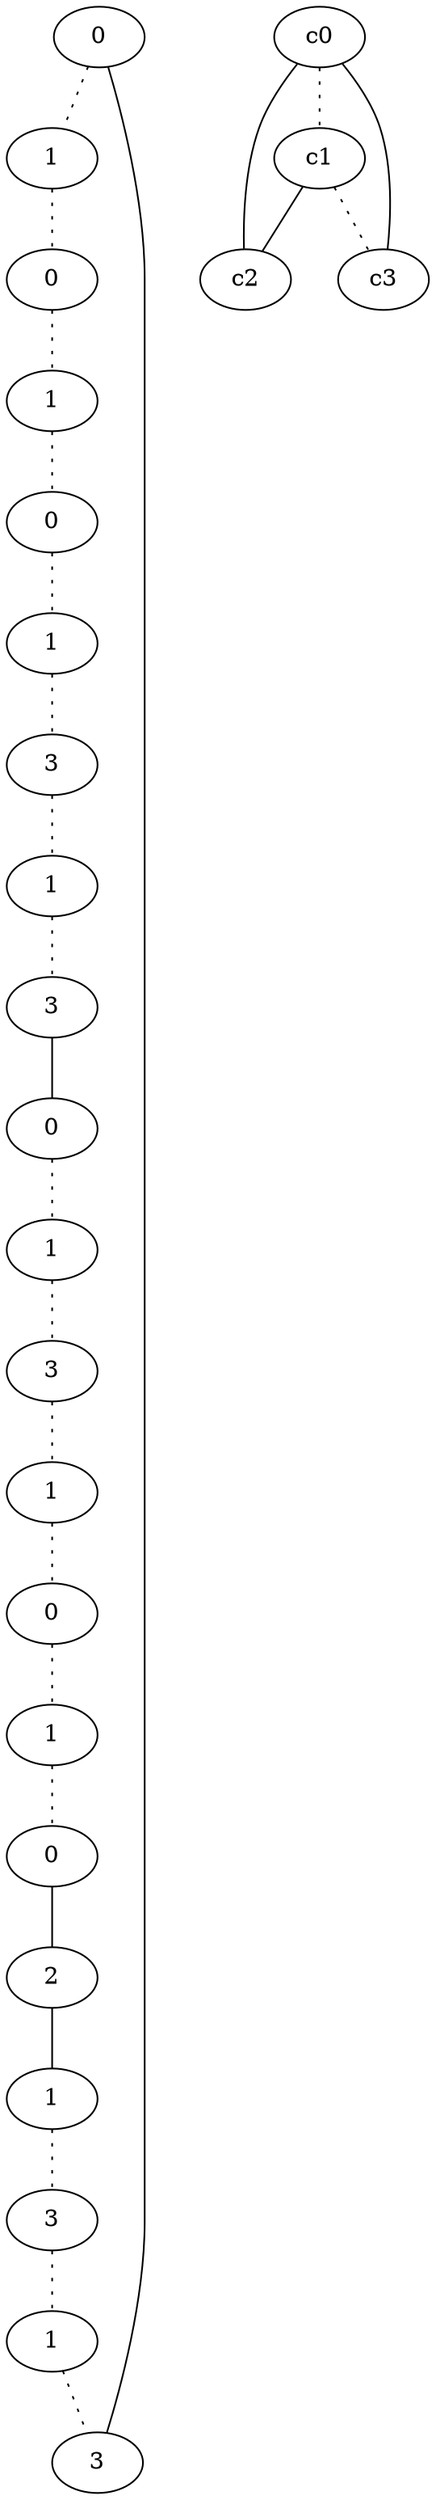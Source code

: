 graph {
a0[label=0];
a1[label=1];
a2[label=0];
a3[label=1];
a4[label=0];
a5[label=1];
a6[label=3];
a7[label=1];
a8[label=3];
a9[label=0];
a10[label=1];
a11[label=3];
a12[label=1];
a13[label=0];
a14[label=1];
a15[label=0];
a16[label=2];
a17[label=1];
a18[label=3];
a19[label=1];
a20[label=3];
a0 -- a1 [style=dotted];
a0 -- a20;
a1 -- a2 [style=dotted];
a2 -- a3 [style=dotted];
a3 -- a4 [style=dotted];
a4 -- a5 [style=dotted];
a5 -- a6 [style=dotted];
a6 -- a7 [style=dotted];
a7 -- a8 [style=dotted];
a8 -- a9;
a9 -- a10 [style=dotted];
a10 -- a11 [style=dotted];
a11 -- a12 [style=dotted];
a12 -- a13 [style=dotted];
a13 -- a14 [style=dotted];
a14 -- a15 [style=dotted];
a15 -- a16;
a16 -- a17;
a17 -- a18 [style=dotted];
a18 -- a19 [style=dotted];
a19 -- a20 [style=dotted];
c0 -- c1 [style=dotted];
c0 -- c2;
c0 -- c3;
c1 -- c2;
c1 -- c3 [style=dotted];
}
